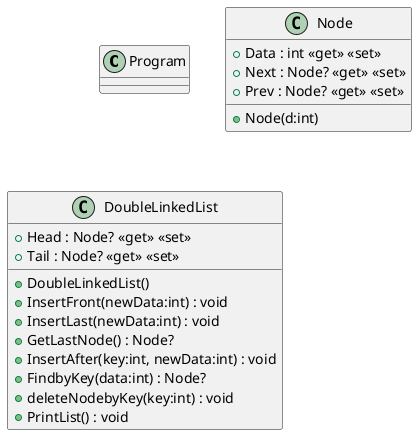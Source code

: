 @startuml
class Program {
}
class Node {
    + Node(d:int)
    + Data : int <<get>> <<set>>
    + Next : Node? <<get>> <<set>>
    + Prev : Node? <<get>> <<set>>
}
class DoubleLinkedList {
    + DoubleLinkedList()
    + Head : Node? <<get>> <<set>>
    + Tail : Node? <<get>> <<set>>
    + InsertFront(newData:int) : void
    + InsertLast(newData:int) : void
    + GetLastNode() : Node?
    + InsertAfter(key:int, newData:int) : void
    + FindbyKey(data:int) : Node?
    + deleteNodebyKey(key:int) : void
    + PrintList() : void
}
@enduml
